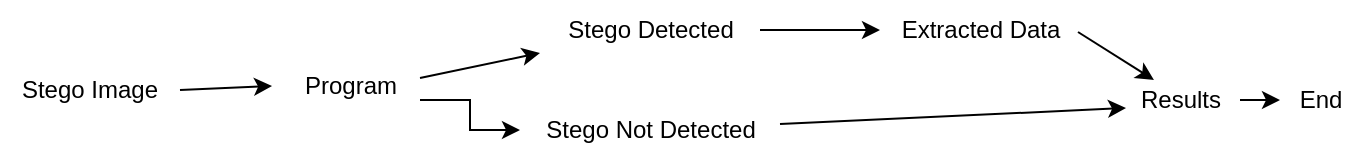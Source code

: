 <mxfile version="26.1.0">
  <diagram name="Page-1" id="TnVFVhNhGtzmBkt-11gd">
    <mxGraphModel dx="1094" dy="662" grid="1" gridSize="10" guides="1" tooltips="1" connect="1" arrows="1" fold="1" page="1" pageScale="1" pageWidth="850" pageHeight="1100" math="0" shadow="0">
      <root>
        <mxCell id="0" />
        <mxCell id="1" parent="0" />
        <mxCell id="equvjjTKpSBCBUe4BVu5-2" value="&lt;div&gt;Stego Image&lt;/div&gt;" style="text;html=1;align=center;verticalAlign=middle;whiteSpace=wrap;rounded=0;" vertex="1" parent="1">
          <mxGeometry x="120" y="220" width="90" height="30" as="geometry" />
        </mxCell>
        <mxCell id="equvjjTKpSBCBUe4BVu5-10" value="" style="edgeStyle=orthogonalEdgeStyle;rounded=0;orthogonalLoop=1;jettySize=auto;html=1;" edge="1" parent="1" source="equvjjTKpSBCBUe4BVu5-3" target="equvjjTKpSBCBUe4BVu5-6">
          <mxGeometry relative="1" as="geometry" />
        </mxCell>
        <mxCell id="equvjjTKpSBCBUe4BVu5-3" value="&lt;div&gt;Program&lt;/div&gt;&lt;div&gt;&lt;br&gt;&lt;/div&gt;" style="text;html=1;align=center;verticalAlign=middle;resizable=0;points=[];autosize=1;strokeColor=none;fillColor=none;" vertex="1" parent="1">
          <mxGeometry x="260" y="220" width="70" height="40" as="geometry" />
        </mxCell>
        <mxCell id="equvjjTKpSBCBUe4BVu5-4" value="&lt;div&gt;Extracted Data&lt;/div&gt;" style="text;html=1;align=center;verticalAlign=middle;resizable=0;points=[];autosize=1;strokeColor=none;fillColor=none;" vertex="1" parent="1">
          <mxGeometry x="560" y="190" width="100" height="30" as="geometry" />
        </mxCell>
        <mxCell id="equvjjTKpSBCBUe4BVu5-5" value="Stego Detected" style="text;html=1;align=center;verticalAlign=middle;resizable=0;points=[];autosize=1;strokeColor=none;fillColor=none;" vertex="1" parent="1">
          <mxGeometry x="390" y="190" width="110" height="30" as="geometry" />
        </mxCell>
        <mxCell id="equvjjTKpSBCBUe4BVu5-6" value="&lt;div&gt;Stego Not Detected&lt;/div&gt;" style="text;html=1;align=center;verticalAlign=middle;resizable=0;points=[];autosize=1;strokeColor=none;fillColor=none;" vertex="1" parent="1">
          <mxGeometry x="380" y="240" width="130" height="30" as="geometry" />
        </mxCell>
        <mxCell id="equvjjTKpSBCBUe4BVu5-7" value="&lt;div&gt;End&lt;/div&gt;" style="text;html=1;align=center;verticalAlign=middle;resizable=0;points=[];autosize=1;strokeColor=none;fillColor=none;" vertex="1" parent="1">
          <mxGeometry x="760" y="225" width="40" height="30" as="geometry" />
        </mxCell>
        <mxCell id="equvjjTKpSBCBUe4BVu5-8" value="Results" style="text;html=1;align=center;verticalAlign=middle;resizable=0;points=[];autosize=1;strokeColor=none;fillColor=none;" vertex="1" parent="1">
          <mxGeometry x="680" y="225" width="60" height="30" as="geometry" />
        </mxCell>
        <mxCell id="equvjjTKpSBCBUe4BVu5-9" value="" style="endArrow=classic;html=1;rounded=0;exitX=1;exitY=0.5;exitDx=0;exitDy=0;entryX=-0.057;entryY=0.325;entryDx=0;entryDy=0;entryPerimeter=0;" edge="1" parent="1" source="equvjjTKpSBCBUe4BVu5-2" target="equvjjTKpSBCBUe4BVu5-3">
          <mxGeometry width="50" height="50" relative="1" as="geometry">
            <mxPoint x="400" y="370" as="sourcePoint" />
            <mxPoint x="450" y="320" as="targetPoint" />
          </mxGeometry>
        </mxCell>
        <mxCell id="equvjjTKpSBCBUe4BVu5-11" value="" style="endArrow=classic;html=1;rounded=0;exitX=1;exitY=0.225;exitDx=0;exitDy=0;exitPerimeter=0;" edge="1" parent="1" source="equvjjTKpSBCBUe4BVu5-3" target="equvjjTKpSBCBUe4BVu5-5">
          <mxGeometry width="50" height="50" relative="1" as="geometry">
            <mxPoint x="400" y="370" as="sourcePoint" />
            <mxPoint x="450" y="320" as="targetPoint" />
          </mxGeometry>
        </mxCell>
        <mxCell id="equvjjTKpSBCBUe4BVu5-12" value="" style="endArrow=classic;html=1;rounded=0;" edge="1" parent="1" source="equvjjTKpSBCBUe4BVu5-5" target="equvjjTKpSBCBUe4BVu5-4">
          <mxGeometry width="50" height="50" relative="1" as="geometry">
            <mxPoint x="500" y="203" as="sourcePoint" />
            <mxPoint x="560" y="190" as="targetPoint" />
          </mxGeometry>
        </mxCell>
        <mxCell id="equvjjTKpSBCBUe4BVu5-13" value="" style="endArrow=classic;html=1;rounded=0;entryX=0.05;entryY=0.633;entryDx=0;entryDy=0;entryPerimeter=0;" edge="1" parent="1" source="equvjjTKpSBCBUe4BVu5-6" target="equvjjTKpSBCBUe4BVu5-8">
          <mxGeometry width="50" height="50" relative="1" as="geometry">
            <mxPoint x="520" y="250" as="sourcePoint" />
            <mxPoint x="580" y="250" as="targetPoint" />
          </mxGeometry>
        </mxCell>
        <mxCell id="equvjjTKpSBCBUe4BVu5-14" value="" style="endArrow=classic;html=1;rounded=0;exitX=0.99;exitY=0.533;exitDx=0;exitDy=0;exitPerimeter=0;entryX=0.283;entryY=0.167;entryDx=0;entryDy=0;entryPerimeter=0;" edge="1" parent="1" source="equvjjTKpSBCBUe4BVu5-4" target="equvjjTKpSBCBUe4BVu5-8">
          <mxGeometry width="50" height="50" relative="1" as="geometry">
            <mxPoint x="520" y="225" as="sourcePoint" />
            <mxPoint x="580" y="225" as="targetPoint" />
          </mxGeometry>
        </mxCell>
        <mxCell id="equvjjTKpSBCBUe4BVu5-15" value="" style="endArrow=classic;html=1;rounded=0;" edge="1" parent="1" source="equvjjTKpSBCBUe4BVu5-8" target="equvjjTKpSBCBUe4BVu5-7">
          <mxGeometry width="50" height="50" relative="1" as="geometry">
            <mxPoint x="530" y="235" as="sourcePoint" />
            <mxPoint x="590" y="235" as="targetPoint" />
            <Array as="points" />
          </mxGeometry>
        </mxCell>
      </root>
    </mxGraphModel>
  </diagram>
</mxfile>
